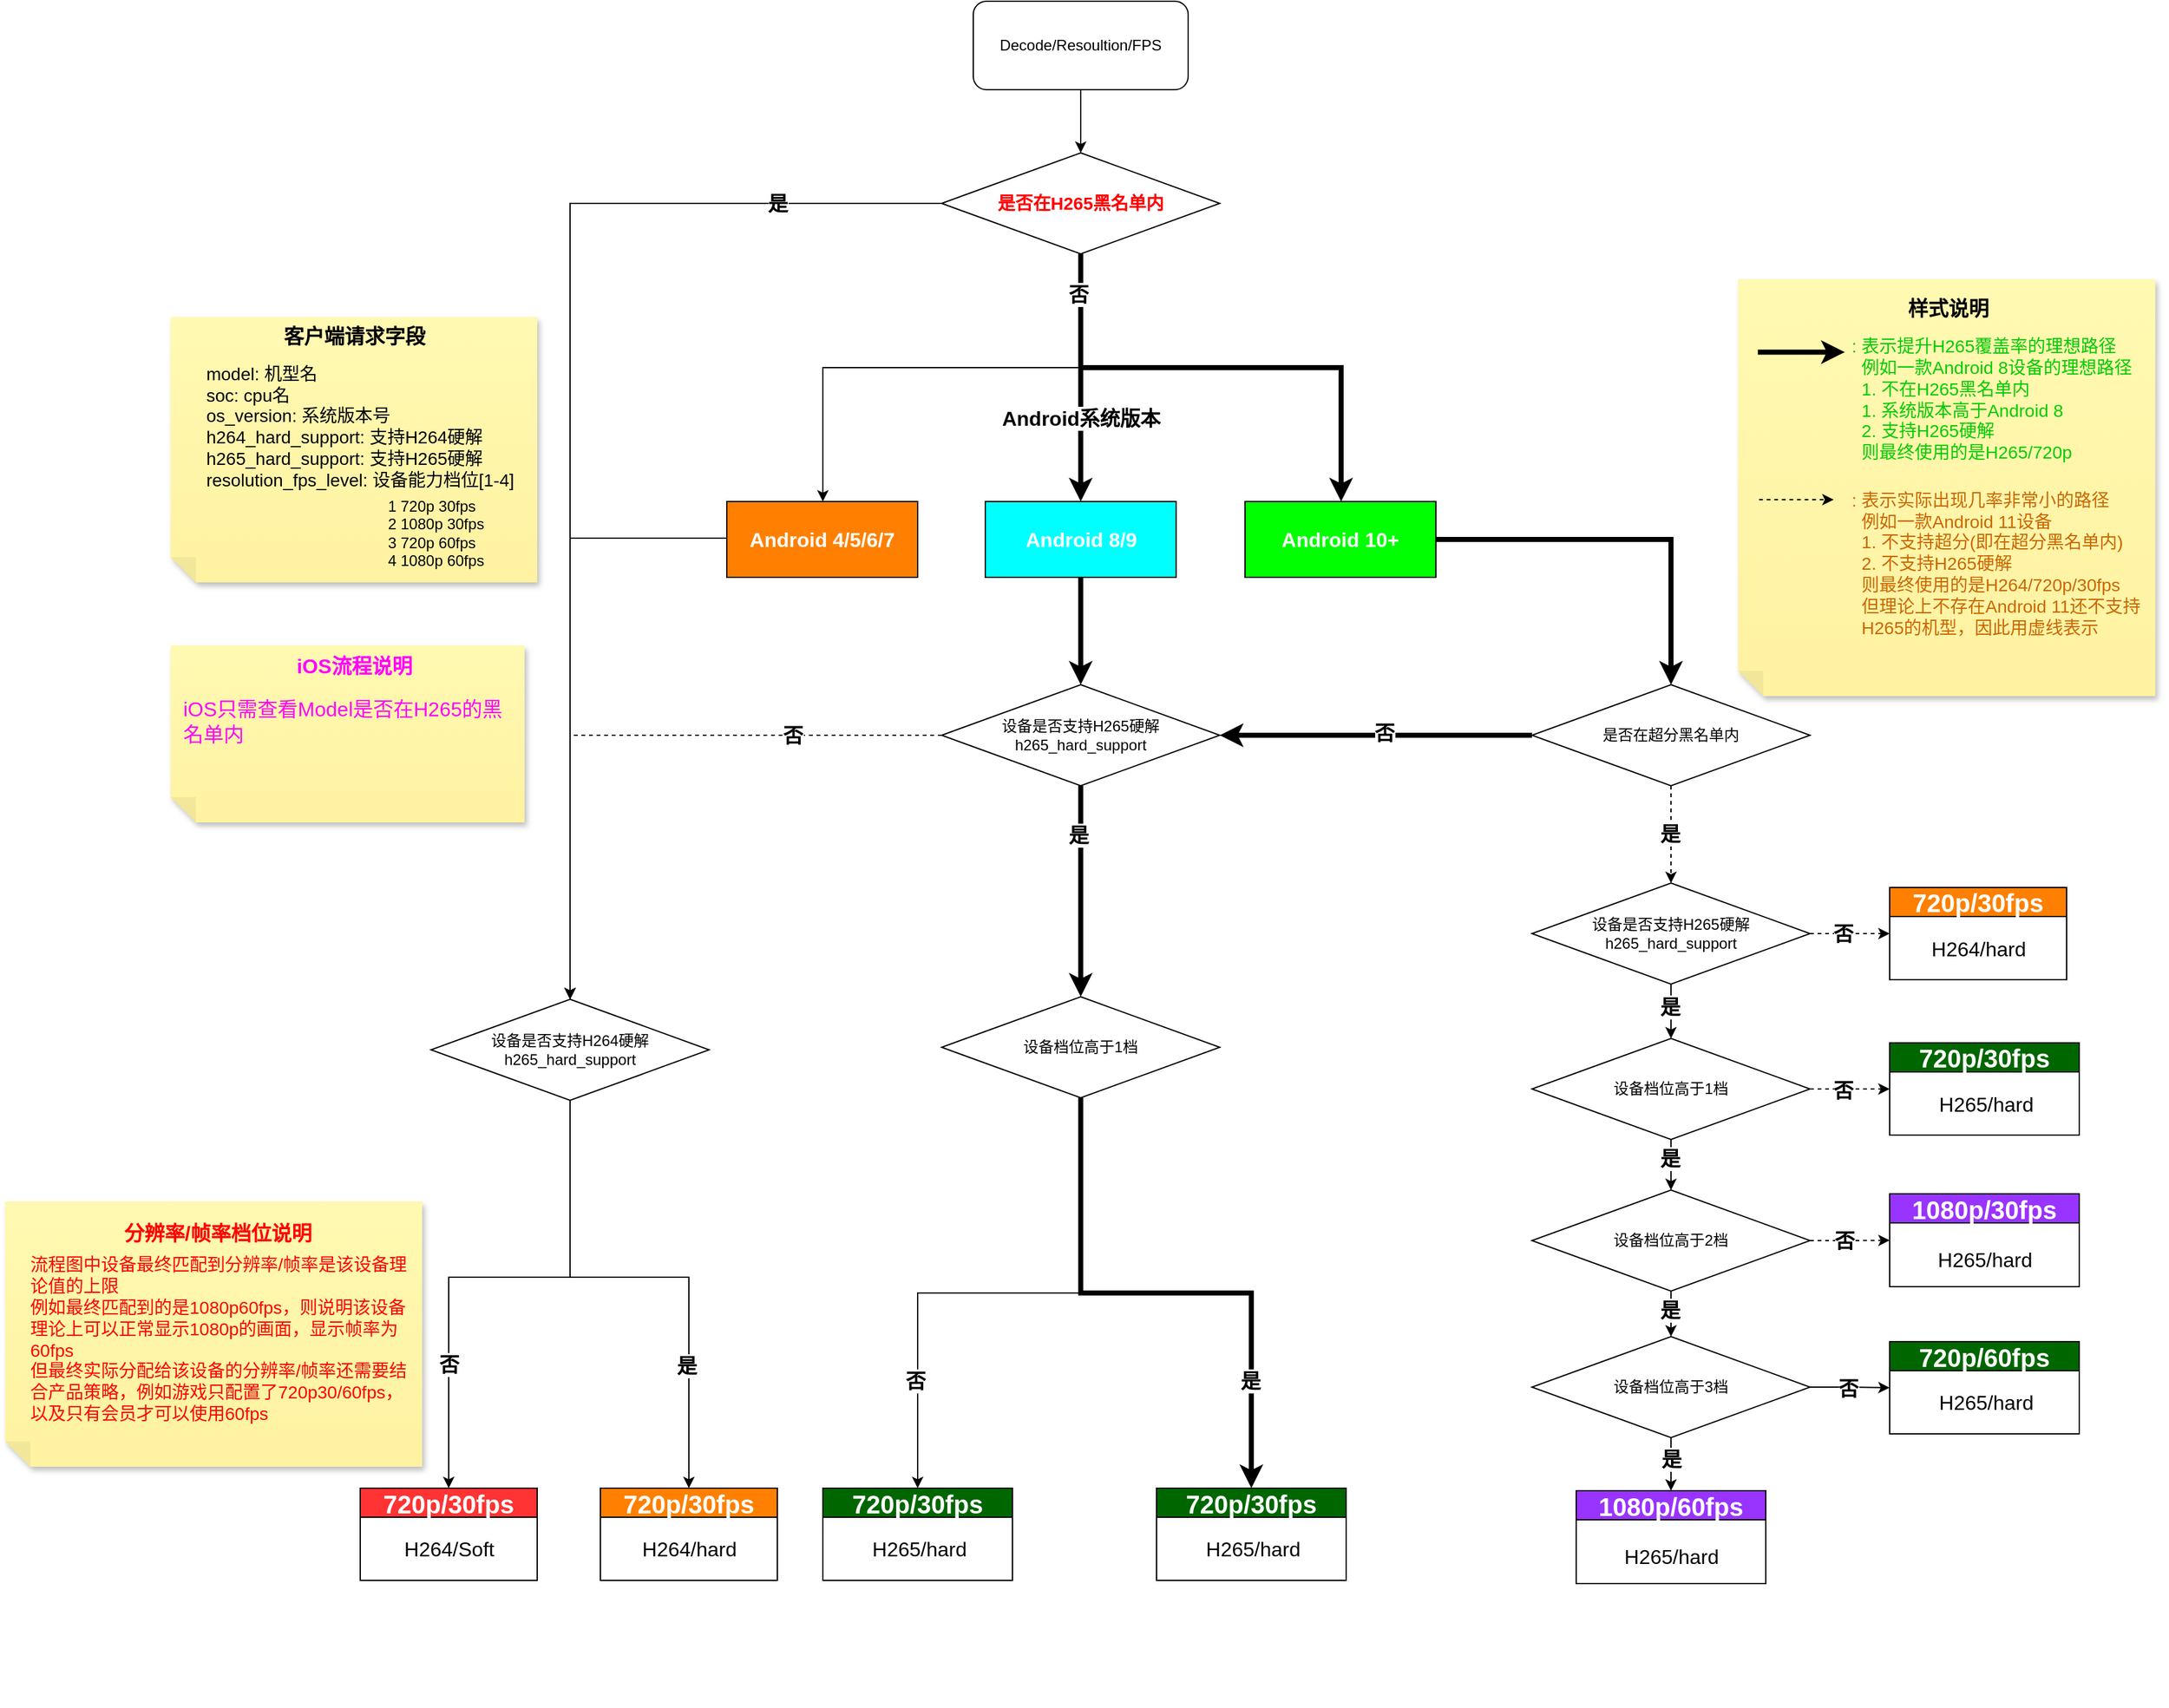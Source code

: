 <mxfile version="24.6.4" type="github">
  <diagram name="第 1 页" id="DrkI4kzzCFAA716JqiaZ">
    <mxGraphModel dx="2069" dy="1954" grid="1" gridSize="10" guides="1" tooltips="1" connect="1" arrows="1" fold="1" page="1" pageScale="1" pageWidth="827" pageHeight="1169" math="0" shadow="0">
      <root>
        <mxCell id="0" />
        <mxCell id="1" parent="0" />
        <mxCell id="abm1jAbDXru1J8avvq6q-132" style="edgeStyle=orthogonalEdgeStyle;rounded=0;orthogonalLoop=1;jettySize=auto;html=1;" parent="1" source="I8awTcjQjrmb_wT57g81-1" target="mLrD8nH62ms3HWDR8Rag-5" edge="1">
          <mxGeometry relative="1" as="geometry" />
        </mxCell>
        <mxCell id="I8awTcjQjrmb_wT57g81-1" value="Decode/Resoultion/FPS" style="rounded=1;whiteSpace=wrap;html=1;" parent="1" vertex="1">
          <mxGeometry x="245" y="-80" width="170" height="70" as="geometry" />
        </mxCell>
        <mxCell id="I8awTcjQjrmb_wT57g81-86" style="edgeStyle=orthogonalEdgeStyle;rounded=0;orthogonalLoop=1;jettySize=auto;html=1;" parent="1" source="I8awTcjQjrmb_wT57g81-25" target="I8awTcjQjrmb_wT57g81-83" edge="1">
          <mxGeometry relative="1" as="geometry">
            <Array as="points">
              <mxPoint x="-74" y="930" />
              <mxPoint x="-170" y="930" />
            </Array>
          </mxGeometry>
        </mxCell>
        <mxCell id="I8awTcjQjrmb_wT57g81-107" value="否" style="edgeLabel;html=1;align=center;verticalAlign=middle;resizable=0;points=[];fontSize=16;fontStyle=1" parent="I8awTcjQjrmb_wT57g81-86" vertex="1" connectable="0">
          <mxGeometry x="0.579" y="1" relative="1" as="geometry">
            <mxPoint x="-1" y="-13" as="offset" />
          </mxGeometry>
        </mxCell>
        <mxCell id="mLrD8nH62ms3HWDR8Rag-24" style="edgeStyle=orthogonalEdgeStyle;rounded=0;orthogonalLoop=1;jettySize=auto;html=1;" parent="1" source="I8awTcjQjrmb_wT57g81-25" target="I8awTcjQjrmb_wT57g81-109" edge="1">
          <mxGeometry relative="1" as="geometry">
            <Array as="points">
              <mxPoint x="-74" y="930" />
              <mxPoint x="20" y="930" />
            </Array>
          </mxGeometry>
        </mxCell>
        <mxCell id="mLrD8nH62ms3HWDR8Rag-25" value="是" style="edgeLabel;html=1;align=center;verticalAlign=middle;resizable=0;points=[];fontSize=16;fontStyle=1" parent="mLrD8nH62ms3HWDR8Rag-24" vertex="1" connectable="0">
          <mxGeometry x="-0.087" y="1" relative="1" as="geometry">
            <mxPoint x="49" y="71" as="offset" />
          </mxGeometry>
        </mxCell>
        <mxCell id="I8awTcjQjrmb_wT57g81-25" value="设备是否支持H264硬解&lt;br&gt;h265_hard_support" style="rhombus;whiteSpace=wrap;html=1;" parent="1" vertex="1">
          <mxGeometry x="-184" y="710" width="220" height="80" as="geometry" />
        </mxCell>
        <mxCell id="I8awTcjQjrmb_wT57g81-101" style="edgeStyle=orthogonalEdgeStyle;rounded=0;orthogonalLoop=1;jettySize=auto;html=1;strokeWidth=4;" parent="1" source="I8awTcjQjrmb_wT57g81-38" target="I8awTcjQjrmb_wT57g81-45" edge="1">
          <mxGeometry relative="1" as="geometry" />
        </mxCell>
        <mxCell id="abm1jAbDXru1J8avvq6q-127" style="edgeStyle=orthogonalEdgeStyle;rounded=0;orthogonalLoop=1;jettySize=auto;html=1;dashed=1;" parent="1" source="I8awTcjQjrmb_wT57g81-38" target="abm1jAbDXru1J8avvq6q-38" edge="1">
          <mxGeometry relative="1" as="geometry" />
        </mxCell>
        <mxCell id="abm1jAbDXru1J8avvq6q-133" value="&lt;font size=&quot;1&quot; style=&quot;&quot;&gt;&lt;b style=&quot;font-size: 16px;&quot;&gt;是&lt;/b&gt;&lt;/font&gt;" style="edgeLabel;html=1;align=center;verticalAlign=middle;resizable=0;points=[];" parent="abm1jAbDXru1J8avvq6q-127" vertex="1" connectable="0">
          <mxGeometry x="-0.096" y="-1" relative="1" as="geometry">
            <mxPoint y="3" as="offset" />
          </mxGeometry>
        </mxCell>
        <mxCell id="I8awTcjQjrmb_wT57g81-38" value="&lt;div&gt;&lt;span style=&quot;background-color: initial;&quot;&gt;是否在超分黑名单内&lt;/span&gt;&lt;br&gt;&lt;/div&gt;" style="rhombus;whiteSpace=wrap;html=1;" parent="1" vertex="1">
          <mxGeometry x="687" y="461" width="220" height="80" as="geometry" />
        </mxCell>
        <mxCell id="I8awTcjQjrmb_wT57g81-53" style="edgeStyle=orthogonalEdgeStyle;rounded=0;orthogonalLoop=1;jettySize=auto;html=1;entryX=0.5;entryY=0;entryDx=0;entryDy=0;dashed=1;" parent="1" source="I8awTcjQjrmb_wT57g81-45" target="I8awTcjQjrmb_wT57g81-25" edge="1">
          <mxGeometry relative="1" as="geometry" />
        </mxCell>
        <mxCell id="abm1jAbDXru1J8avvq6q-143" value="&lt;b&gt;&lt;font style=&quot;font-size: 16px;&quot;&gt;否&lt;/font&gt;&lt;/b&gt;" style="edgeLabel;html=1;align=center;verticalAlign=middle;resizable=0;points=[];" parent="I8awTcjQjrmb_wT57g81-53" vertex="1" connectable="0">
          <mxGeometry x="-0.531" relative="1" as="geometry">
            <mxPoint as="offset" />
          </mxGeometry>
        </mxCell>
        <mxCell id="abm1jAbDXru1J8avvq6q-4" value="" style="edgeStyle=orthogonalEdgeStyle;rounded=0;orthogonalLoop=1;jettySize=auto;html=1;strokeWidth=4;" parent="1" source="I8awTcjQjrmb_wT57g81-45" target="abm1jAbDXru1J8avvq6q-3" edge="1">
          <mxGeometry relative="1" as="geometry" />
        </mxCell>
        <mxCell id="I8awTcjQjrmb_wT57g81-45" value="设备是否支持H265硬解&lt;br&gt;h265_hard_support" style="rhombus;whiteSpace=wrap;html=1;" parent="1" vertex="1">
          <mxGeometry x="220" y="461" width="220" height="80" as="geometry" />
        </mxCell>
        <mxCell id="I8awTcjQjrmb_wT57g81-83" value="&lt;font style=&quot;font-size: 20px;&quot;&gt;720p/30fps&lt;/font&gt;" style="swimlane;whiteSpace=wrap;html=1;fillColor=#FF3333;startSize=23;fontSize=20;fontColor=#FFFFFF;" parent="1" vertex="1">
          <mxGeometry x="-240" y="1097" width="140" height="73" as="geometry" />
        </mxCell>
        <mxCell id="I8awTcjQjrmb_wT57g81-84" value="&lt;font style=&quot;font-size: 16px;&quot;&gt;H264/Soft&lt;/font&gt;" style="text;html=1;align=center;verticalAlign=middle;resizable=0;points=[];autosize=1;strokeColor=none;fillColor=none;" parent="I8awTcjQjrmb_wT57g81-83" vertex="1">
          <mxGeometry x="25" y="33" width="90" height="30" as="geometry" />
        </mxCell>
        <mxCell id="I8awTcjQjrmb_wT57g81-92" value="720p/30fps" style="swimlane;whiteSpace=wrap;html=1;fillColor=#006600;startSize=23;fontSize=20;fontColor=#FFFFFF;" parent="1" vertex="1">
          <mxGeometry x="126" y="1097" width="150" height="73" as="geometry" />
        </mxCell>
        <mxCell id="mLrD8nH62ms3HWDR8Rag-26" value="&lt;span style=&quot;font-size: 16px;&quot;&gt;H265/hard&lt;/span&gt;" style="text;html=1;align=center;verticalAlign=middle;resizable=0;points=[];autosize=1;strokeColor=none;fillColor=none;" parent="I8awTcjQjrmb_wT57g81-92" vertex="1">
          <mxGeometry x="26" y="33" width="100" height="30" as="geometry" />
        </mxCell>
        <mxCell id="I8awTcjQjrmb_wT57g81-109" value="&lt;font style=&quot;font-size: 20px;&quot;&gt;720p/30fps&lt;/font&gt;" style="swimlane;whiteSpace=wrap;html=1;fillColor=#FF8000;startSize=23;fontSize=20;fontColor=#FFFFFF;" parent="1" vertex="1">
          <mxGeometry x="-50" y="1097" width="140" height="73" as="geometry" />
        </mxCell>
        <mxCell id="I8awTcjQjrmb_wT57g81-110" value="&lt;span style=&quot;font-size: 16px;&quot;&gt;H264/hard&lt;/span&gt;" style="text;html=1;align=center;verticalAlign=middle;resizable=0;points=[];autosize=1;strokeColor=none;fillColor=none;" parent="I8awTcjQjrmb_wT57g81-109" vertex="1">
          <mxGeometry x="20" y="33" width="100" height="30" as="geometry" />
        </mxCell>
        <mxCell id="mLrD8nH62ms3HWDR8Rag-11" style="edgeStyle=orthogonalEdgeStyle;rounded=0;orthogonalLoop=1;jettySize=auto;html=1;entryX=0.5;entryY=0;entryDx=0;entryDy=0;" parent="1" source="mLrD8nH62ms3HWDR8Rag-5" target="I8awTcjQjrmb_wT57g81-25" edge="1">
          <mxGeometry relative="1" as="geometry" />
        </mxCell>
        <mxCell id="abm1jAbDXru1J8avvq6q-118" style="edgeStyle=orthogonalEdgeStyle;rounded=0;orthogonalLoop=1;jettySize=auto;html=1;strokeWidth=4;" parent="1" source="mLrD8nH62ms3HWDR8Rag-5" target="abm1jAbDXru1J8avvq6q-111" edge="1">
          <mxGeometry relative="1" as="geometry" />
        </mxCell>
        <mxCell id="abm1jAbDXru1J8avvq6q-119" style="edgeStyle=orthogonalEdgeStyle;rounded=0;orthogonalLoop=1;jettySize=auto;html=1;" parent="1" source="mLrD8nH62ms3HWDR8Rag-5" target="abm1jAbDXru1J8avvq6q-112" edge="1">
          <mxGeometry relative="1" as="geometry">
            <Array as="points">
              <mxPoint x="330" y="210" />
              <mxPoint x="126" y="210" />
            </Array>
          </mxGeometry>
        </mxCell>
        <mxCell id="abm1jAbDXru1J8avvq6q-120" style="edgeStyle=orthogonalEdgeStyle;rounded=0;orthogonalLoop=1;jettySize=auto;html=1;strokeWidth=4;" parent="1" source="mLrD8nH62ms3HWDR8Rag-5" target="abm1jAbDXru1J8avvq6q-110" edge="1">
          <mxGeometry relative="1" as="geometry">
            <Array as="points">
              <mxPoint x="330" y="210" />
              <mxPoint x="536" y="210" />
            </Array>
          </mxGeometry>
        </mxCell>
        <mxCell id="abm1jAbDXru1J8avvq6q-121" value="&lt;font size=&quot;1&quot; style=&quot;&quot;&gt;&lt;b style=&quot;font-size: 16px;&quot;&gt;否&lt;/b&gt;&lt;/font&gt;" style="edgeLabel;html=1;align=center;verticalAlign=middle;resizable=0;points=[];" parent="abm1jAbDXru1J8avvq6q-120" vertex="1" connectable="0">
          <mxGeometry x="-0.856" y="1" relative="1" as="geometry">
            <mxPoint x="-3" y="3" as="offset" />
          </mxGeometry>
        </mxCell>
        <mxCell id="abm1jAbDXru1J8avvq6q-122" value="&lt;span style=&quot;font-size: 16px;&quot;&gt;&lt;b&gt;Android系统版本&lt;/b&gt;&lt;/span&gt;" style="edgeLabel;html=1;align=center;verticalAlign=middle;resizable=0;points=[];" parent="abm1jAbDXru1J8avvq6q-120" vertex="1" connectable="0">
          <mxGeometry x="-0.856" y="1" relative="1" as="geometry">
            <mxPoint x="-1" y="101" as="offset" />
          </mxGeometry>
        </mxCell>
        <mxCell id="abm1jAbDXru1J8avvq6q-123" value="&lt;span style=&quot;font-size: 16px;&quot;&gt;&lt;b&gt;是&lt;/b&gt;&lt;/span&gt;" style="edgeLabel;html=1;align=center;verticalAlign=middle;resizable=0;points=[];" parent="abm1jAbDXru1J8avvq6q-120" vertex="1" connectable="0">
          <mxGeometry x="-0.856" y="1" relative="1" as="geometry">
            <mxPoint x="-241" y="-69" as="offset" />
          </mxGeometry>
        </mxCell>
        <mxCell id="abm1jAbDXru1J8avvq6q-125" value="&lt;span style=&quot;font-size: 16px;&quot;&gt;&lt;b&gt;否&lt;/b&gt;&lt;/span&gt;" style="edgeLabel;html=1;align=center;verticalAlign=middle;resizable=0;points=[];" parent="abm1jAbDXru1J8avvq6q-120" vertex="1" connectable="0">
          <mxGeometry x="-0.856" y="1" relative="1" as="geometry">
            <mxPoint x="239" y="350" as="offset" />
          </mxGeometry>
        </mxCell>
        <mxCell id="abm1jAbDXru1J8avvq6q-126" value="&lt;span style=&quot;font-size: 16px;&quot;&gt;&lt;b&gt;是&lt;/b&gt;&lt;/span&gt;" style="edgeLabel;html=1;align=center;verticalAlign=middle;resizable=0;points=[];" parent="abm1jAbDXru1J8avvq6q-120" vertex="1" connectable="0">
          <mxGeometry x="-0.856" y="1" relative="1" as="geometry">
            <mxPoint x="-3" y="431" as="offset" />
          </mxGeometry>
        </mxCell>
        <mxCell id="mLrD8nH62ms3HWDR8Rag-5" value="&lt;font style=&quot;font-size: 14px;&quot; color=&quot;#ff0000&quot;&gt;&lt;b&gt;是否在H265黑名单内&lt;/b&gt;&lt;/font&gt;" style="rhombus;whiteSpace=wrap;html=1;" parent="1" vertex="1">
          <mxGeometry x="220" y="40" width="220" height="80" as="geometry" />
        </mxCell>
        <mxCell id="mLrD8nH62ms3HWDR8Rag-32" value="720p/30fps" style="swimlane;whiteSpace=wrap;html=1;fillColor=#006600;startSize=23;fontSize=20;fontColor=#FFFFFF;" parent="1" vertex="1">
          <mxGeometry x="390" y="1097" width="150" height="73" as="geometry" />
        </mxCell>
        <mxCell id="mLrD8nH62ms3HWDR8Rag-33" value="&lt;span style=&quot;font-size: 16px;&quot;&gt;H265/hard&lt;/span&gt;" style="text;html=1;align=center;verticalAlign=middle;resizable=0;points=[];autosize=1;strokeColor=none;fillColor=none;" parent="mLrD8nH62ms3HWDR8Rag-32" vertex="1">
          <mxGeometry x="26" y="33" width="100" height="30" as="geometry" />
        </mxCell>
        <mxCell id="mLrD8nH62ms3HWDR8Rag-44" value="&lt;font style=&quot;font-size: 20px;&quot;&gt;1080p/60fps&lt;/font&gt;" style="swimlane;whiteSpace=wrap;html=1;fillColor=#9933FF;startSize=23;fontSize=20;fontColor=#FFFFFF;" parent="1" vertex="1">
          <mxGeometry x="722" y="1099" width="150" height="73.5" as="geometry" />
        </mxCell>
        <mxCell id="mLrD8nH62ms3HWDR8Rag-45" value="&lt;span style=&quot;font-size: 16px;&quot;&gt;H265/hard&lt;/span&gt;" style="text;html=1;align=center;verticalAlign=middle;resizable=0;points=[];autosize=1;strokeColor=none;fillColor=none;" parent="mLrD8nH62ms3HWDR8Rag-44" vertex="1">
          <mxGeometry x="25" y="36.5" width="100" height="30" as="geometry" />
        </mxCell>
        <mxCell id="abm1jAbDXru1J8avvq6q-89" style="edgeStyle=orthogonalEdgeStyle;rounded=0;orthogonalLoop=1;jettySize=auto;html=1;strokeWidth=1;" parent="1" source="abm1jAbDXru1J8avvq6q-3" target="I8awTcjQjrmb_wT57g81-92" edge="1">
          <mxGeometry relative="1" as="geometry" />
        </mxCell>
        <mxCell id="abm1jAbDXru1J8avvq6q-91" value="否" style="edgeLabel;html=1;align=center;verticalAlign=middle;resizable=0;points=[];fontSize=16;fontStyle=1" parent="abm1jAbDXru1J8avvq6q-89" vertex="1" connectable="0">
          <mxGeometry x="0.608" y="1" relative="1" as="geometry">
            <mxPoint x="-3" y="1" as="offset" />
          </mxGeometry>
        </mxCell>
        <mxCell id="abm1jAbDXru1J8avvq6q-90" style="edgeStyle=orthogonalEdgeStyle;rounded=0;orthogonalLoop=1;jettySize=auto;html=1;strokeWidth=4;" parent="1" source="abm1jAbDXru1J8avvq6q-3" target="mLrD8nH62ms3HWDR8Rag-32" edge="1">
          <mxGeometry relative="1" as="geometry" />
        </mxCell>
        <mxCell id="abm1jAbDXru1J8avvq6q-131" value="&lt;span style=&quot;font-size: 16px;&quot;&gt;是&lt;/span&gt;" style="edgeLabel;html=1;align=center;verticalAlign=middle;resizable=0;points=[];fontStyle=1" parent="abm1jAbDXru1J8avvq6q-90" vertex="1" connectable="0">
          <mxGeometry x="0.615" y="-1" relative="1" as="geometry">
            <mxPoint as="offset" />
          </mxGeometry>
        </mxCell>
        <mxCell id="abm1jAbDXru1J8avvq6q-3" value="设备档位高于1档" style="rhombus;whiteSpace=wrap;html=1;" parent="1" vertex="1">
          <mxGeometry x="220" y="708" width="220" height="80" as="geometry" />
        </mxCell>
        <mxCell id="abm1jAbDXru1J8avvq6q-36" value="" style="group" parent="1" vertex="1" connectable="0">
          <mxGeometry x="850" y="140" width="340" height="330" as="geometry" />
        </mxCell>
        <mxCell id="abm1jAbDXru1J8avvq6q-22" value="" style="shape=note;whiteSpace=wrap;html=1;backgroundOutline=1;fontColor=#000000;darkOpacity=0.05;fillColor=#FFF9B2;strokeColor=none;fillStyle=solid;direction=west;gradientDirection=north;gradientColor=#FFF2A1;shadow=1;size=20;pointerEvents=1;align=left;" parent="abm1jAbDXru1J8avvq6q-36" vertex="1">
          <mxGeometry width="330.173" height="330" as="geometry" />
        </mxCell>
        <mxCell id="abm1jAbDXru1J8avvq6q-24" value="&lt;b&gt;&lt;font style=&quot;font-size: 16px;&quot;&gt;样式说明&lt;/font&gt;&lt;/b&gt;" style="text;html=1;align=center;verticalAlign=middle;resizable=0;points=[];autosize=1;strokeColor=none;fillColor=none;" parent="abm1jAbDXru1J8avvq6q-36" vertex="1">
          <mxGeometry x="120.867" y="8.25" width="90" height="30" as="geometry" />
        </mxCell>
        <mxCell id="abm1jAbDXru1J8avvq6q-25" value="" style="endArrow=classic;html=1;rounded=0;strokeWidth=4;" parent="abm1jAbDXru1J8avvq6q-36" edge="1">
          <mxGeometry width="50" height="50" relative="1" as="geometry">
            <mxPoint x="15.723" y="57.75" as="sourcePoint" />
            <mxPoint x="84.509" y="57.75" as="targetPoint" />
          </mxGeometry>
        </mxCell>
        <mxCell id="abm1jAbDXru1J8avvq6q-26" value="&lt;font color=&quot;#00cc00&quot; style=&quot;font-size: 14px;&quot;&gt;: 表示提升H265覆盖率的理想路径&lt;br&gt;&amp;nbsp; 例如一款Android 8设备的理想路径&lt;br&gt;&amp;nbsp; 1. 不在H265黑名单内&lt;br&gt;&lt;/font&gt;&lt;div&gt;&lt;font color=&quot;#00cc00&quot; style=&quot;font-size: 14px;&quot;&gt;&amp;nbsp; 1. 系统版本高于Android 8&lt;br&gt;&lt;/font&gt;&lt;div style=&quot;font-size: 14px;&quot;&gt;&lt;span style=&quot;background-color: initial;&quot;&gt;&lt;font color=&quot;#00cc00&quot; style=&quot;font-size: 14px;&quot;&gt;&amp;nbsp; 2. 支持H265硬解&amp;nbsp;&lt;br&gt;&amp;nbsp; 则最终使用的是H265/720p&lt;/font&gt;&lt;/span&gt;&lt;/div&gt;&lt;/div&gt;" style="text;html=1;align=left;verticalAlign=middle;resizable=0;points=[];autosize=1;strokeColor=none;fillColor=none;" parent="abm1jAbDXru1J8avvq6q-36" vertex="1">
          <mxGeometry x="88.439" y="39.6" width="250" height="110" as="geometry" />
        </mxCell>
        <mxCell id="abm1jAbDXru1J8avvq6q-27" value="" style="endArrow=classic;html=1;rounded=0;dashed=1;" parent="abm1jAbDXru1J8avvq6q-36" edge="1">
          <mxGeometry width="50" height="50" relative="1" as="geometry">
            <mxPoint x="16.705" y="174.5" as="sourcePoint" />
            <mxPoint x="75.665" y="174.5" as="targetPoint" />
          </mxGeometry>
        </mxCell>
        <mxCell id="abm1jAbDXru1J8avvq6q-29" value="&lt;font color=&quot;#cc6600&quot; style=&quot;font-size: 14px;&quot;&gt;: 表示实际出现几率非常小的路径&lt;br&gt;&amp;nbsp; 例如一款Android 11设备&lt;br&gt;&amp;nbsp; 1. 不支持超分(即在超分黑名单内)&lt;br&gt;&lt;/font&gt;&lt;div style=&quot;font-size: 14px;&quot;&gt;&lt;span style=&quot;background-color: initial;&quot;&gt;&lt;font color=&quot;#cc6600&quot; style=&quot;font-size: 14px;&quot;&gt;&amp;nbsp; 2. 不支持H265硬解&lt;br&gt;&amp;nbsp; 则最终使用的是H264/720p/30fps&lt;br&gt;&amp;nbsp; 但理论上不存在Android 11还不支持&lt;br&gt;&amp;nbsp; H265的机型，因此用虚线表示&lt;/font&gt;&lt;/span&gt;&lt;/div&gt;" style="text;html=1;align=left;verticalAlign=middle;resizable=0;points=[];autosize=1;strokeColor=none;fillColor=none;" parent="abm1jAbDXru1J8avvq6q-36" vertex="1">
          <mxGeometry x="88.439" y="160.25" width="250" height="130" as="geometry" />
        </mxCell>
        <mxCell id="abm1jAbDXru1J8avvq6q-42" value="" style="edgeStyle=orthogonalEdgeStyle;rounded=0;orthogonalLoop=1;jettySize=auto;html=1;" parent="1" source="abm1jAbDXru1J8avvq6q-38" target="abm1jAbDXru1J8avvq6q-41" edge="1">
          <mxGeometry relative="1" as="geometry" />
        </mxCell>
        <mxCell id="abm1jAbDXru1J8avvq6q-43" value="是" style="edgeLabel;html=1;align=center;verticalAlign=middle;resizable=0;points=[];fontSize=16;fontStyle=1" parent="abm1jAbDXru1J8avvq6q-42" vertex="1" connectable="0">
          <mxGeometry x="0.255" y="1" relative="1" as="geometry">
            <mxPoint x="-2" y="-9" as="offset" />
          </mxGeometry>
        </mxCell>
        <mxCell id="abm1jAbDXru1J8avvq6q-48" style="edgeStyle=orthogonalEdgeStyle;rounded=0;orthogonalLoop=1;jettySize=auto;html=1;dashed=1;" parent="1" source="abm1jAbDXru1J8avvq6q-38" target="abm1jAbDXru1J8avvq6q-44" edge="1">
          <mxGeometry relative="1" as="geometry" />
        </mxCell>
        <mxCell id="abm1jAbDXru1J8avvq6q-49" value="否" style="edgeLabel;html=1;align=center;verticalAlign=middle;resizable=0;points=[];fontStyle=1;fontSize=16;" parent="abm1jAbDXru1J8avvq6q-48" vertex="1" connectable="0">
          <mxGeometry x="-0.767" relative="1" as="geometry">
            <mxPoint x="18" as="offset" />
          </mxGeometry>
        </mxCell>
        <mxCell id="abm1jAbDXru1J8avvq6q-38" value="&lt;div&gt;设备是否支持H265硬解&lt;br&gt;h265_hard_support&lt;br&gt;&lt;/div&gt;" style="rhombus;whiteSpace=wrap;html=1;" parent="1" vertex="1">
          <mxGeometry x="687" y="618" width="220" height="80" as="geometry" />
        </mxCell>
        <mxCell id="abm1jAbDXru1J8avvq6q-55" value="" style="edgeStyle=orthogonalEdgeStyle;rounded=0;orthogonalLoop=1;jettySize=auto;html=1;" parent="1" source="abm1jAbDXru1J8avvq6q-41" target="abm1jAbDXru1J8avvq6q-54" edge="1">
          <mxGeometry relative="1" as="geometry" />
        </mxCell>
        <mxCell id="abm1jAbDXru1J8avvq6q-68" value="是" style="edgeLabel;html=1;align=center;verticalAlign=middle;resizable=0;points=[];fontSize=16;fontStyle=1" parent="abm1jAbDXru1J8avvq6q-55" vertex="1" connectable="0">
          <mxGeometry x="-0.545" y="1" relative="1" as="geometry">
            <mxPoint x="-2" y="6" as="offset" />
          </mxGeometry>
        </mxCell>
        <mxCell id="abm1jAbDXru1J8avvq6q-136" style="edgeStyle=orthogonalEdgeStyle;rounded=0;orthogonalLoop=1;jettySize=auto;html=1;dashed=1;" parent="1" source="abm1jAbDXru1J8avvq6q-41" target="abm1jAbDXru1J8avvq6q-56" edge="1">
          <mxGeometry relative="1" as="geometry" />
        </mxCell>
        <mxCell id="abm1jAbDXru1J8avvq6q-140" value="&lt;b&gt;&lt;font style=&quot;font-size: 16px;&quot;&gt;否&lt;/font&gt;&lt;/b&gt;" style="edgeLabel;html=1;align=center;verticalAlign=middle;resizable=0;points=[];" parent="abm1jAbDXru1J8avvq6q-136" vertex="1" connectable="0">
          <mxGeometry x="-0.175" relative="1" as="geometry">
            <mxPoint y="1" as="offset" />
          </mxGeometry>
        </mxCell>
        <mxCell id="abm1jAbDXru1J8avvq6q-41" value="设备档位高于1档" style="rhombus;whiteSpace=wrap;html=1;" parent="1" vertex="1">
          <mxGeometry x="687" y="741" width="220" height="80" as="geometry" />
        </mxCell>
        <mxCell id="abm1jAbDXru1J8avvq6q-44" value="&lt;font style=&quot;font-size: 20px;&quot;&gt;720p/30fps&lt;/font&gt;" style="swimlane;whiteSpace=wrap;html=1;fillColor=#FF8000;startSize=23;fontSize=20;fontColor=#FFFFFF;" parent="1" vertex="1">
          <mxGeometry x="970" y="621.5" width="140" height="73" as="geometry" />
        </mxCell>
        <mxCell id="abm1jAbDXru1J8avvq6q-45" value="&lt;span style=&quot;font-size: 16px;&quot;&gt;H264/hard&lt;/span&gt;" style="text;html=1;align=center;verticalAlign=middle;resizable=0;points=[];autosize=1;strokeColor=none;fillColor=none;" parent="abm1jAbDXru1J8avvq6q-44" vertex="1">
          <mxGeometry x="20" y="33" width="100" height="30" as="geometry" />
        </mxCell>
        <mxCell id="abm1jAbDXru1J8avvq6q-60" value="" style="edgeStyle=orthogonalEdgeStyle;rounded=0;orthogonalLoop=1;jettySize=auto;html=1;" parent="1" source="abm1jAbDXru1J8avvq6q-54" target="abm1jAbDXru1J8avvq6q-59" edge="1">
          <mxGeometry relative="1" as="geometry" />
        </mxCell>
        <mxCell id="abm1jAbDXru1J8avvq6q-69" value="是" style="edgeLabel;html=1;align=center;verticalAlign=middle;resizable=0;points=[];fontSize=16;fontStyle=1" parent="abm1jAbDXru1J8avvq6q-60" vertex="1" connectable="0">
          <mxGeometry x="0.174" y="1" relative="1" as="geometry">
            <mxPoint x="-2" y="-3" as="offset" />
          </mxGeometry>
        </mxCell>
        <mxCell id="abm1jAbDXru1J8avvq6q-137" style="edgeStyle=orthogonalEdgeStyle;rounded=0;orthogonalLoop=1;jettySize=auto;html=1;dashed=1;" parent="1" source="abm1jAbDXru1J8avvq6q-54" target="abm1jAbDXru1J8avvq6q-61" edge="1">
          <mxGeometry relative="1" as="geometry" />
        </mxCell>
        <mxCell id="abm1jAbDXru1J8avvq6q-141" value="&lt;b&gt;&lt;font style=&quot;font-size: 16px;&quot;&gt;否&lt;/font&gt;&lt;/b&gt;" style="edgeLabel;html=1;align=center;verticalAlign=middle;resizable=0;points=[];" parent="abm1jAbDXru1J8avvq6q-137" vertex="1" connectable="0">
          <mxGeometry x="-0.114" relative="1" as="geometry">
            <mxPoint x="-1" as="offset" />
          </mxGeometry>
        </mxCell>
        <mxCell id="abm1jAbDXru1J8avvq6q-54" value="设备档位高于2档" style="rhombus;whiteSpace=wrap;html=1;" parent="1" vertex="1">
          <mxGeometry x="687" y="861" width="220" height="80" as="geometry" />
        </mxCell>
        <mxCell id="abm1jAbDXru1J8avvq6q-56" value="&lt;font style=&quot;font-size: 20px;&quot;&gt;720p/30fps&lt;/font&gt;" style="swimlane;whiteSpace=wrap;html=1;fillColor=#006600;startSize=23;fontSize=20;fontColor=#FFFFFF;" parent="1" vertex="1">
          <mxGeometry x="970" y="744.5" width="150" height="73" as="geometry" />
        </mxCell>
        <mxCell id="abm1jAbDXru1J8avvq6q-57" value="&lt;span style=&quot;font-size: 16px;&quot;&gt;H265/hard&lt;/span&gt;" style="text;html=1;align=center;verticalAlign=middle;resizable=0;points=[];autosize=1;strokeColor=none;fillColor=none;" parent="abm1jAbDXru1J8avvq6q-56" vertex="1">
          <mxGeometry x="26" y="33" width="100" height="30" as="geometry" />
        </mxCell>
        <mxCell id="abm1jAbDXru1J8avvq6q-67" style="edgeStyle=orthogonalEdgeStyle;rounded=0;orthogonalLoop=1;jettySize=auto;html=1;" parent="1" source="abm1jAbDXru1J8avvq6q-59" target="mLrD8nH62ms3HWDR8Rag-44" edge="1">
          <mxGeometry relative="1" as="geometry" />
        </mxCell>
        <mxCell id="abm1jAbDXru1J8avvq6q-70" value="是" style="edgeLabel;html=1;align=center;verticalAlign=middle;resizable=0;points=[];fontSize=16;fontStyle=1" parent="abm1jAbDXru1J8avvq6q-67" vertex="1" connectable="0">
          <mxGeometry x="-0.191" y="2" relative="1" as="geometry">
            <mxPoint x="-2" as="offset" />
          </mxGeometry>
        </mxCell>
        <mxCell id="abm1jAbDXru1J8avvq6q-139" style="edgeStyle=orthogonalEdgeStyle;rounded=0;orthogonalLoop=1;jettySize=auto;html=1;" parent="1" source="abm1jAbDXru1J8avvq6q-59" target="abm1jAbDXru1J8avvq6q-102" edge="1">
          <mxGeometry relative="1" as="geometry" />
        </mxCell>
        <mxCell id="abm1jAbDXru1J8avvq6q-142" value="&lt;b&gt;&lt;font style=&quot;font-size: 16px;&quot;&gt;否&lt;/font&gt;&lt;/b&gt;" style="edgeLabel;html=1;align=center;verticalAlign=middle;resizable=0;points=[];" parent="abm1jAbDXru1J8avvq6q-139" vertex="1" connectable="0">
          <mxGeometry x="-0.008" y="1" relative="1" as="geometry">
            <mxPoint x="-3" y="1" as="offset" />
          </mxGeometry>
        </mxCell>
        <mxCell id="abm1jAbDXru1J8avvq6q-59" value="设备档位高于3档" style="rhombus;whiteSpace=wrap;html=1;" parent="1" vertex="1">
          <mxGeometry x="687" y="977" width="220" height="80" as="geometry" />
        </mxCell>
        <mxCell id="abm1jAbDXru1J8avvq6q-61" value="&lt;font style=&quot;font-size: 20px;&quot;&gt;1080p/30fps&lt;/font&gt;" style="swimlane;whiteSpace=wrap;html=1;fillColor=#9933FF;startSize=23;fontSize=20;fontColor=#FFFFFF;" parent="1" vertex="1">
          <mxGeometry x="970" y="864" width="150" height="73.5" as="geometry" />
        </mxCell>
        <mxCell id="abm1jAbDXru1J8avvq6q-62" value="&lt;span style=&quot;font-size: 16px;&quot;&gt;H265/hard&lt;/span&gt;" style="text;html=1;align=center;verticalAlign=middle;resizable=0;points=[];autosize=1;strokeColor=none;fillColor=none;" parent="abm1jAbDXru1J8avvq6q-61" vertex="1">
          <mxGeometry x="25" y="36.5" width="100" height="30" as="geometry" />
        </mxCell>
        <mxCell id="abm1jAbDXru1J8avvq6q-71" value="" style="group" parent="1" vertex="1" connectable="0">
          <mxGeometry x="-521" y="870" width="346" height="400" as="geometry" />
        </mxCell>
        <mxCell id="abm1jAbDXru1J8avvq6q-80" value="" style="group" parent="abm1jAbDXru1J8avvq6q-71" vertex="1" connectable="0">
          <mxGeometry width="330" height="210" as="geometry" />
        </mxCell>
        <mxCell id="abm1jAbDXru1J8avvq6q-72" value="" style="shape=note;whiteSpace=wrap;html=1;backgroundOutline=1;fontColor=#000000;darkOpacity=0.05;fillColor=#FFF9B2;strokeColor=none;fillStyle=solid;direction=west;gradientDirection=north;gradientColor=#FFF2A1;shadow=1;size=20;pointerEvents=1;align=left;" parent="abm1jAbDXru1J8avvq6q-80" vertex="1">
          <mxGeometry width="330" height="210" as="geometry" />
        </mxCell>
        <mxCell id="abm1jAbDXru1J8avvq6q-73" value="&lt;span style=&quot;font-size: 16px;&quot;&gt;&lt;b&gt;&lt;font color=&quot;#ff0000&quot;&gt;分辨率/帧率档位说明&lt;/font&gt;&lt;/b&gt;&lt;/span&gt;" style="text;html=1;align=center;verticalAlign=middle;resizable=0;points=[];autosize=1;strokeColor=none;fillColor=none;" parent="abm1jAbDXru1J8avvq6q-80" vertex="1">
          <mxGeometry x="83" y="10" width="170" height="30" as="geometry" />
        </mxCell>
        <mxCell id="abm1jAbDXru1J8avvq6q-79" value="&lt;font color=&quot;#ff0000&quot; style=&quot;font-size: 14px;&quot;&gt;流程图中设备最终匹配到分辨率/帧率是该设备理论值的上限&lt;br&gt;例如最终匹配到的是1080p60fps，则说明该设备理论上可以正常显示1080p的画面，显示帧率为60fps&lt;br&gt;但最终实际分配给该设备的分辨率/帧率还需要结合产品策略，例如游戏只配置了720p30/60fps，以及只有会员才可以使用60fps&lt;/font&gt;" style="text;html=1;align=left;verticalAlign=middle;whiteSpace=wrap;rounded=0;" parent="abm1jAbDXru1J8avvq6q-80" vertex="1">
          <mxGeometry x="18" y="19" width="300" height="180" as="geometry" />
        </mxCell>
        <mxCell id="abm1jAbDXru1J8avvq6q-83" value="" style="shape=note;whiteSpace=wrap;html=1;backgroundOutline=1;fontColor=#000000;darkOpacity=0.05;fillColor=#FFF9B2;strokeColor=none;fillStyle=solid;direction=west;gradientDirection=north;gradientColor=#FFF2A1;shadow=1;size=20;pointerEvents=1;align=left;" parent="1" vertex="1">
          <mxGeometry x="-390" y="170" width="290" height="210" as="geometry" />
        </mxCell>
        <mxCell id="abm1jAbDXru1J8avvq6q-84" value="&lt;span style=&quot;font-size: 16px;&quot;&gt;&lt;b style=&quot;&quot;&gt;客户端请求字段&lt;/b&gt;&lt;/span&gt;" style="text;html=1;align=center;verticalAlign=middle;resizable=0;points=[];autosize=1;strokeColor=none;fillColor=none;" parent="1" vertex="1">
          <mxGeometry x="-315" y="170" width="140" height="30" as="geometry" />
        </mxCell>
        <mxCell id="abm1jAbDXru1J8avvq6q-95" value="" style="group" parent="1" vertex="1" connectable="0">
          <mxGeometry x="-270" y="250" width="150" height="126" as="geometry" />
        </mxCell>
        <mxCell id="abm1jAbDXru1J8avvq6q-88" value="&lt;div style=&quot;text-wrap: nowrap; text-align: left; font-size: 14px;&quot;&gt;&lt;font style=&quot;font-size: 14px;&quot;&gt;&lt;span style=&quot;background-color: initial;&quot;&gt;model: 机型名&lt;/span&gt;&lt;br&gt;&lt;/font&gt;&lt;/div&gt;&lt;div style=&quot;text-wrap: nowrap; text-align: left; font-size: 14px;&quot;&gt;&lt;font style=&quot;font-size: 14px;&quot;&gt;soc: cpu名&lt;/font&gt;&lt;/div&gt;&lt;div style=&quot;text-wrap: nowrap; text-align: left; font-size: 14px;&quot;&gt;&lt;font style=&quot;font-size: 14px;&quot;&gt;os_version: 系统版本号&lt;br&gt;h264_hard_support: 支持H264硬解&lt;br&gt;h265_hard_support: 支持H265硬解&lt;br&gt;resolution_fps_level: 设备能力档位[1-4]&lt;br&gt;&amp;nbsp; &amp;nbsp; &amp;nbsp; &amp;nbsp; &amp;nbsp; &amp;nbsp; &amp;nbsp; &amp;nbsp; &amp;nbsp; &amp;nbsp; &amp;nbsp; &amp;nbsp; &amp;nbsp; &amp;nbsp; &amp;nbsp; &amp;nbsp; &amp;nbsp; &amp;nbsp;&lt;/font&gt;&lt;/div&gt;" style="text;html=1;align=center;verticalAlign=middle;whiteSpace=wrap;rounded=0;" parent="abm1jAbDXru1J8avvq6q-95" vertex="1">
          <mxGeometry width="60" height="30" as="geometry" />
        </mxCell>
        <mxCell id="I8awTcjQjrmb_wT57g81-81" value="&lt;font style=&quot;font-size: 12px;&quot;&gt;1 720p 30fps&lt;br style=&quot;&quot;&gt;2 1080p 30fps&lt;br style=&quot;&quot;&gt;3 720p 60fps&lt;br style=&quot;&quot;&gt;4 1080p 60fps&lt;/font&gt;" style="text;html=1;align=left;verticalAlign=middle;resizable=0;points=[];autosize=1;strokeColor=none;fillColor=none;" parent="abm1jAbDXru1J8avvq6q-95" vertex="1">
          <mxGeometry x="50" y="56" width="100" height="70" as="geometry" />
        </mxCell>
        <mxCell id="abm1jAbDXru1J8avvq6q-96" value="" style="shape=note;whiteSpace=wrap;html=1;backgroundOutline=1;fontColor=#000000;darkOpacity=0.05;fillColor=#FFF9B2;strokeColor=none;fillStyle=solid;direction=west;gradientDirection=north;gradientColor=#FFF2A1;shadow=1;size=20;pointerEvents=1;align=left;" parent="1" vertex="1">
          <mxGeometry x="-390" y="430" width="280" height="140" as="geometry" />
        </mxCell>
        <mxCell id="abm1jAbDXru1J8avvq6q-97" value="&lt;span style=&quot;font-size: 16px;&quot;&gt;&lt;b&gt;&lt;font color=&quot;#ff00ff&quot;&gt;iOS流程说明&lt;/font&gt;&lt;/b&gt;&lt;/span&gt;" style="text;html=1;align=center;verticalAlign=middle;resizable=0;points=[];autosize=1;strokeColor=none;fillColor=none;" parent="1" vertex="1">
          <mxGeometry x="-305" y="431" width="120" height="30" as="geometry" />
        </mxCell>
        <mxCell id="abm1jAbDXru1J8avvq6q-101" value="&lt;font color=&quot;#ff00ff&quot; style=&quot;font-size: 16px;&quot;&gt;iOS只需查看Model是否在H265的黑名单内&lt;/font&gt;" style="text;html=1;align=left;verticalAlign=middle;whiteSpace=wrap;rounded=0;" parent="1" vertex="1">
          <mxGeometry x="-382.5" y="460" width="255" height="60" as="geometry" />
        </mxCell>
        <mxCell id="abm1jAbDXru1J8avvq6q-102" value="&lt;font style=&quot;font-size: 20px;&quot;&gt;720p/60fps&lt;/font&gt;" style="swimlane;whiteSpace=wrap;html=1;fillColor=#006600;startSize=23;fontSize=20;fontColor=#FFFFFF;" parent="1" vertex="1">
          <mxGeometry x="970" y="981" width="150" height="73" as="geometry" />
        </mxCell>
        <mxCell id="abm1jAbDXru1J8avvq6q-103" value="&lt;span style=&quot;font-size: 16px;&quot;&gt;H265/hard&lt;/span&gt;" style="text;html=1;align=center;verticalAlign=middle;resizable=0;points=[];autosize=1;strokeColor=none;fillColor=none;" parent="abm1jAbDXru1J8avvq6q-102" vertex="1">
          <mxGeometry x="26" y="33" width="100" height="30" as="geometry" />
        </mxCell>
        <mxCell id="abm1jAbDXru1J8avvq6q-115" style="edgeStyle=orthogonalEdgeStyle;rounded=0;orthogonalLoop=1;jettySize=auto;html=1;strokeWidth=4;" parent="1" source="abm1jAbDXru1J8avvq6q-110" target="I8awTcjQjrmb_wT57g81-38" edge="1">
          <mxGeometry relative="1" as="geometry" />
        </mxCell>
        <mxCell id="abm1jAbDXru1J8avvq6q-110" value="&lt;font style=&quot;font-size: 16px;&quot; color=&quot;#ffffff&quot;&gt;&lt;b&gt;Android 10+&lt;/b&gt;&lt;/font&gt;" style="rounded=0;whiteSpace=wrap;html=1;fillColor=#00FF00;" parent="1" vertex="1">
          <mxGeometry x="460" y="316" width="151" height="60" as="geometry" />
        </mxCell>
        <mxCell id="abm1jAbDXru1J8avvq6q-114" style="edgeStyle=orthogonalEdgeStyle;rounded=0;orthogonalLoop=1;jettySize=auto;html=1;entryX=0.5;entryY=0;entryDx=0;entryDy=0;strokeWidth=4;" parent="1" source="abm1jAbDXru1J8avvq6q-111" target="I8awTcjQjrmb_wT57g81-45" edge="1">
          <mxGeometry relative="1" as="geometry" />
        </mxCell>
        <mxCell id="abm1jAbDXru1J8avvq6q-111" value="&lt;font color=&quot;#ffffff&quot;&gt;&lt;span style=&quot;font-size: 16px;&quot;&gt;&lt;b&gt;Android 8/9&lt;/b&gt;&lt;/span&gt;&lt;/font&gt;" style="rounded=0;whiteSpace=wrap;html=1;fillColor=#00FFFF;" parent="1" vertex="1">
          <mxGeometry x="254.5" y="316" width="151" height="60" as="geometry" />
        </mxCell>
        <mxCell id="abm1jAbDXru1J8avvq6q-113" style="edgeStyle=orthogonalEdgeStyle;rounded=0;orthogonalLoop=1;jettySize=auto;html=1;entryX=0.5;entryY=0;entryDx=0;entryDy=0;" parent="1" source="abm1jAbDXru1J8avvq6q-112" target="I8awTcjQjrmb_wT57g81-25" edge="1">
          <mxGeometry relative="1" as="geometry">
            <Array as="points">
              <mxPoint x="-74" y="345" />
            </Array>
          </mxGeometry>
        </mxCell>
        <mxCell id="abm1jAbDXru1J8avvq6q-112" value="&lt;font color=&quot;#ffffff&quot;&gt;&lt;span style=&quot;font-size: 16px;&quot;&gt;&lt;b&gt;Android 4/5/6/7&lt;/b&gt;&lt;/span&gt;&lt;/font&gt;" style="rounded=0;whiteSpace=wrap;html=1;fillColor=#FF8000;" parent="1" vertex="1">
          <mxGeometry x="50" y="316" width="151" height="60" as="geometry" />
        </mxCell>
      </root>
    </mxGraphModel>
  </diagram>
</mxfile>
